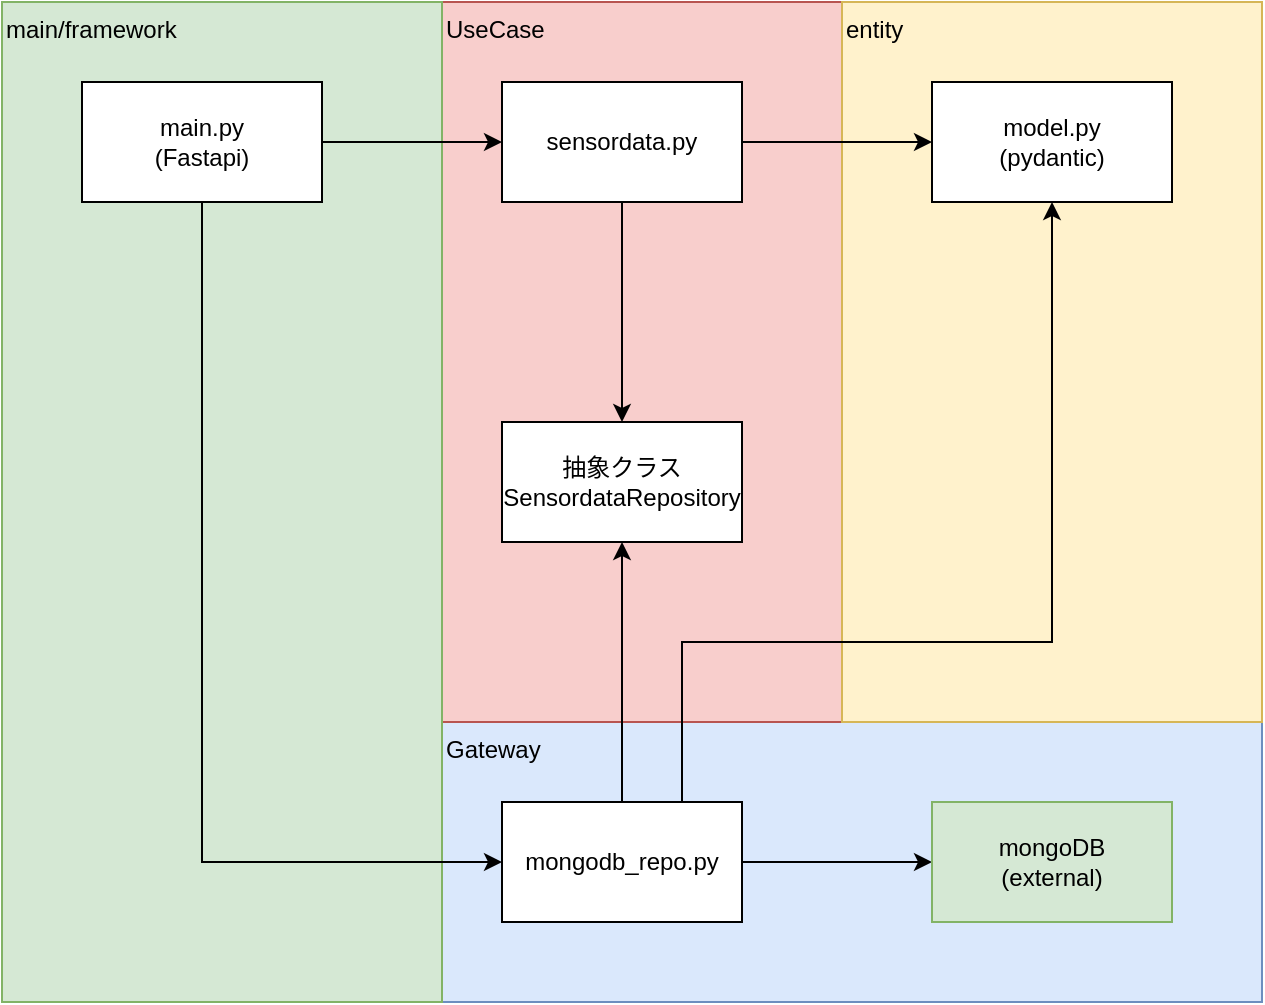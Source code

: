<mxfile version="20.8.10" type="device"><diagram name="ページ1" id="F6RBsofNjb_bPDURJ4Gs"><mxGraphModel dx="1418" dy="828" grid="1" gridSize="10" guides="1" tooltips="1" connect="1" arrows="1" fold="1" page="1" pageScale="1" pageWidth="1654" pageHeight="1169" math="0" shadow="0"><root><mxCell id="0"/><mxCell id="1" parent="0"/><mxCell id="7lSqIbQ00i3__MmC9ZF6-7" value="Gateway" style="rounded=0;whiteSpace=wrap;html=1;fillColor=#dae8fc;strokeColor=#6c8ebf;align=left;verticalAlign=top;" vertex="1" parent="1"><mxGeometry x="270" y="580" width="410" height="140" as="geometry"/></mxCell><mxCell id="7lSqIbQ00i3__MmC9ZF6-3" value="UseCase" style="rounded=0;whiteSpace=wrap;html=1;align=left;verticalAlign=top;fillColor=#f8cecc;strokeColor=#b85450;" vertex="1" parent="1"><mxGeometry x="270" y="220" width="200" height="360" as="geometry"/></mxCell><mxCell id="7lSqIbQ00i3__MmC9ZF6-5" value="entity" style="rounded=0;whiteSpace=wrap;html=1;align=left;verticalAlign=top;fillColor=#fff2cc;strokeColor=#d6b656;" vertex="1" parent="1"><mxGeometry x="470" y="220" width="210" height="360" as="geometry"/></mxCell><mxCell id="7lSqIbQ00i3__MmC9ZF6-1" value="main/framework" style="rounded=0;whiteSpace=wrap;html=1;align=left;labelPosition=center;verticalLabelPosition=middle;verticalAlign=top;fillColor=#d5e8d4;strokeColor=#82b366;" vertex="1" parent="1"><mxGeometry x="50" y="220" width="220" height="500" as="geometry"/></mxCell><mxCell id="7lSqIbQ00i3__MmC9ZF6-16" style="edgeStyle=orthogonalEdgeStyle;rounded=0;orthogonalLoop=1;jettySize=auto;html=1;exitX=0.5;exitY=1;exitDx=0;exitDy=0;entryX=0;entryY=0.5;entryDx=0;entryDy=0;" edge="1" parent="1" source="7lSqIbQ00i3__MmC9ZF6-2" target="7lSqIbQ00i3__MmC9ZF6-8"><mxGeometry relative="1" as="geometry"/></mxCell><mxCell id="7lSqIbQ00i3__MmC9ZF6-17" style="edgeStyle=orthogonalEdgeStyle;rounded=0;orthogonalLoop=1;jettySize=auto;html=1;exitX=1;exitY=0.5;exitDx=0;exitDy=0;" edge="1" parent="1" source="7lSqIbQ00i3__MmC9ZF6-2" target="7lSqIbQ00i3__MmC9ZF6-4"><mxGeometry relative="1" as="geometry"/></mxCell><mxCell id="7lSqIbQ00i3__MmC9ZF6-2" value="main.py&lt;br&gt;(Fastapi)" style="rounded=0;whiteSpace=wrap;html=1;" vertex="1" parent="1"><mxGeometry x="90" y="260" width="120" height="60" as="geometry"/></mxCell><mxCell id="7lSqIbQ00i3__MmC9ZF6-14" style="edgeStyle=orthogonalEdgeStyle;rounded=0;orthogonalLoop=1;jettySize=auto;html=1;exitX=0.5;exitY=1;exitDx=0;exitDy=0;" edge="1" parent="1" source="7lSqIbQ00i3__MmC9ZF6-4" target="7lSqIbQ00i3__MmC9ZF6-11"><mxGeometry relative="1" as="geometry"/></mxCell><mxCell id="7lSqIbQ00i3__MmC9ZF6-15" style="edgeStyle=orthogonalEdgeStyle;rounded=0;orthogonalLoop=1;jettySize=auto;html=1;exitX=1;exitY=0.5;exitDx=0;exitDy=0;entryX=0;entryY=0.5;entryDx=0;entryDy=0;" edge="1" parent="1" source="7lSqIbQ00i3__MmC9ZF6-4" target="7lSqIbQ00i3__MmC9ZF6-6"><mxGeometry relative="1" as="geometry"/></mxCell><mxCell id="7lSqIbQ00i3__MmC9ZF6-4" value="sensordata.py" style="rounded=0;whiteSpace=wrap;html=1;" vertex="1" parent="1"><mxGeometry x="300" y="260" width="120" height="60" as="geometry"/></mxCell><mxCell id="7lSqIbQ00i3__MmC9ZF6-6" value="model.py&lt;br&gt;(pydantic)" style="rounded=0;whiteSpace=wrap;html=1;" vertex="1" parent="1"><mxGeometry x="515" y="260" width="120" height="60" as="geometry"/></mxCell><mxCell id="7lSqIbQ00i3__MmC9ZF6-10" style="edgeStyle=orthogonalEdgeStyle;rounded=0;orthogonalLoop=1;jettySize=auto;html=1;exitX=1;exitY=0.5;exitDx=0;exitDy=0;entryX=0;entryY=0.5;entryDx=0;entryDy=0;" edge="1" parent="1" source="7lSqIbQ00i3__MmC9ZF6-8" target="7lSqIbQ00i3__MmC9ZF6-9"><mxGeometry relative="1" as="geometry"/></mxCell><mxCell id="7lSqIbQ00i3__MmC9ZF6-12" style="edgeStyle=orthogonalEdgeStyle;rounded=0;orthogonalLoop=1;jettySize=auto;html=1;exitX=0.5;exitY=0;exitDx=0;exitDy=0;" edge="1" parent="1" source="7lSqIbQ00i3__MmC9ZF6-8" target="7lSqIbQ00i3__MmC9ZF6-11"><mxGeometry relative="1" as="geometry"/></mxCell><mxCell id="7lSqIbQ00i3__MmC9ZF6-13" style="edgeStyle=orthogonalEdgeStyle;rounded=0;orthogonalLoop=1;jettySize=auto;html=1;exitX=0.75;exitY=0;exitDx=0;exitDy=0;entryX=0.5;entryY=1;entryDx=0;entryDy=0;" edge="1" parent="1" source="7lSqIbQ00i3__MmC9ZF6-8" target="7lSqIbQ00i3__MmC9ZF6-6"><mxGeometry relative="1" as="geometry"><Array as="points"><mxPoint x="390" y="540"/><mxPoint x="575" y="540"/></Array></mxGeometry></mxCell><mxCell id="7lSqIbQ00i3__MmC9ZF6-8" value="mongodb_repo.py" style="rounded=0;whiteSpace=wrap;html=1;" vertex="1" parent="1"><mxGeometry x="300" y="620" width="120" height="60" as="geometry"/></mxCell><mxCell id="7lSqIbQ00i3__MmC9ZF6-9" value="mongoDB&lt;br&gt;(external)" style="rounded=0;whiteSpace=wrap;html=1;fillColor=#d5e8d4;strokeColor=#82b366;" vertex="1" parent="1"><mxGeometry x="515" y="620" width="120" height="60" as="geometry"/></mxCell><mxCell id="7lSqIbQ00i3__MmC9ZF6-11" value="抽象クラス&lt;br&gt;SensordataRepository" style="rounded=0;whiteSpace=wrap;html=1;" vertex="1" parent="1"><mxGeometry x="300" y="430" width="120" height="60" as="geometry"/></mxCell></root></mxGraphModel></diagram></mxfile>
